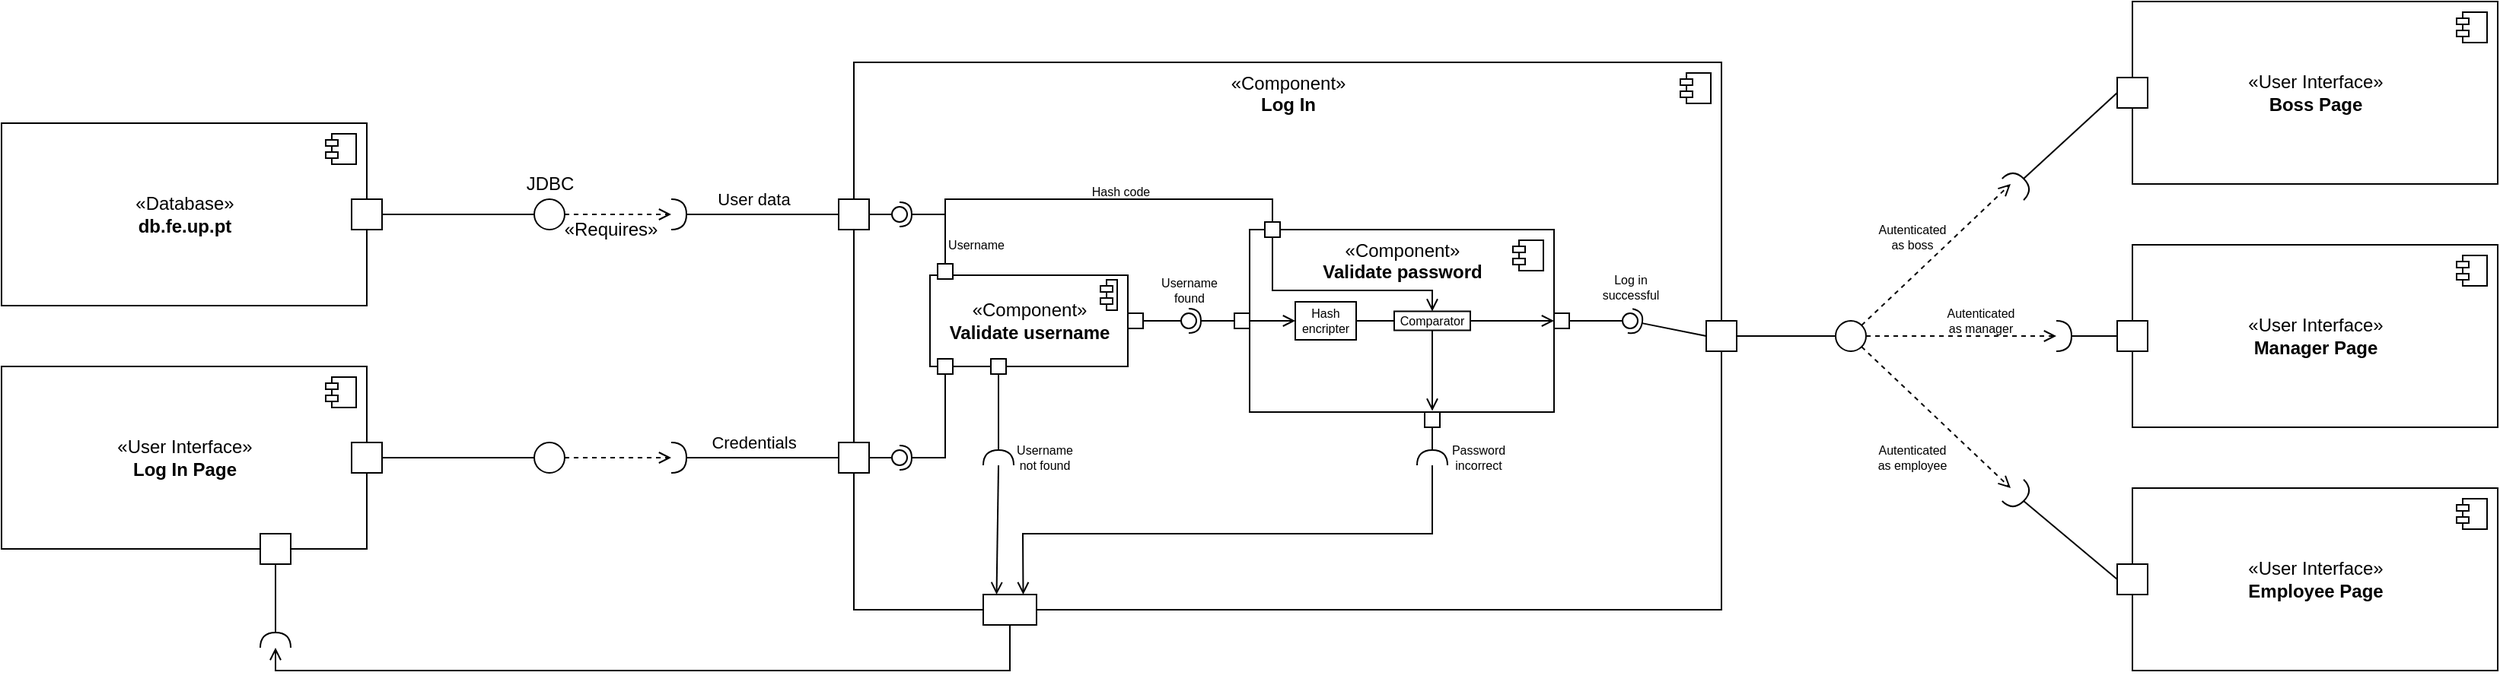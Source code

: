 <mxfile version="16.2.7" type="device"><diagram name="Page-1" id="5f0bae14-7c28-e335-631c-24af17079c00"><mxGraphModel dx="1822" dy="1105" grid="1" gridSize="10" guides="1" tooltips="1" connect="1" arrows="1" fold="1" page="0" pageScale="1" pageWidth="900" pageHeight="1600" background="none" math="0" shadow="0"><root><mxCell id="0"/><mxCell id="1" parent="0"/><mxCell id="k1ZrQLUx3sgfHlI_gzpr-6" value="«Component»&lt;br&gt;&lt;b&gt;Log In&lt;/b&gt;" style="html=1;dropTarget=0;verticalAlign=top;" parent="1" vertex="1"><mxGeometry x="440" y="-40" width="570" height="360" as="geometry"/></mxCell><mxCell id="k1ZrQLUx3sgfHlI_gzpr-7" value="" style="shape=module;jettyWidth=8;jettyHeight=4;" parent="k1ZrQLUx3sgfHlI_gzpr-6" vertex="1"><mxGeometry x="1" width="20" height="20" relative="1" as="geometry"><mxPoint x="-27" y="7" as="offset"/></mxGeometry></mxCell><mxCell id="k1ZrQLUx3sgfHlI_gzpr-9" value="" style="rounded=0;whiteSpace=wrap;html=1;" parent="1" vertex="1"><mxGeometry x="430" y="210" width="20" height="20" as="geometry"/></mxCell><mxCell id="k1ZrQLUx3sgfHlI_gzpr-10" value="" style="endArrow=none;html=1;rounded=0;entryX=0;entryY=0.5;entryDx=0;entryDy=0;exitX=1;exitY=0.5;exitDx=0;exitDy=0;exitPerimeter=0;" parent="1" source="k1ZrQLUx3sgfHlI_gzpr-14" target="k1ZrQLUx3sgfHlI_gzpr-9" edge="1"><mxGeometry width="50" height="50" relative="1" as="geometry"><mxPoint x="360" y="220" as="sourcePoint"/><mxPoint x="390" y="150" as="targetPoint"/></mxGeometry></mxCell><mxCell id="k1ZrQLUx3sgfHlI_gzpr-19" value="Credentials" style="edgeLabel;html=1;align=center;verticalAlign=middle;resizable=0;points=[];" parent="k1ZrQLUx3sgfHlI_gzpr-10" vertex="1" connectable="0"><mxGeometry x="-0.306" y="-1" relative="1" as="geometry"><mxPoint x="9" y="-11" as="offset"/></mxGeometry></mxCell><mxCell id="k1ZrQLUx3sgfHlI_gzpr-11" value="«User Interface»&lt;br&gt;&lt;b&gt;Log In Page&lt;/b&gt;" style="html=1;dropTarget=0;" parent="1" vertex="1"><mxGeometry x="-120" y="160" width="240" height="120" as="geometry"/></mxCell><mxCell id="k1ZrQLUx3sgfHlI_gzpr-12" value="" style="shape=module;jettyWidth=8;jettyHeight=4;" parent="k1ZrQLUx3sgfHlI_gzpr-11" vertex="1"><mxGeometry x="1" width="20" height="20" relative="1" as="geometry"><mxPoint x="-27" y="7" as="offset"/></mxGeometry></mxCell><mxCell id="k1ZrQLUx3sgfHlI_gzpr-14" value="" style="shape=requiredInterface;html=1;verticalLabelPosition=bottom;sketch=0;" parent="1" vertex="1"><mxGeometry x="320" y="210" width="10" height="20" as="geometry"/></mxCell><mxCell id="k1ZrQLUx3sgfHlI_gzpr-15" value="" style="rounded=0;whiteSpace=wrap;html=1;" parent="1" vertex="1"><mxGeometry x="110" y="210" width="20" height="20" as="geometry"/></mxCell><mxCell id="k1ZrQLUx3sgfHlI_gzpr-16" value="" style="endArrow=open;dashed=1;html=1;rounded=0;entryX=0;entryY=0.5;entryDx=0;entryDy=0;entryPerimeter=0;startArrow=none;startFill=0;endFill=0;exitX=1;exitY=0.5;exitDx=0;exitDy=0;" parent="1" source="k1ZrQLUx3sgfHlI_gzpr-20" target="k1ZrQLUx3sgfHlI_gzpr-14" edge="1"><mxGeometry width="50" height="50" relative="1" as="geometry"><mxPoint x="310" y="130" as="sourcePoint"/><mxPoint x="370" y="250" as="targetPoint"/></mxGeometry></mxCell><mxCell id="k1ZrQLUx3sgfHlI_gzpr-20" value="" style="ellipse;whiteSpace=wrap;html=1;rounded=0;shadow=0;comic=0;labelBackgroundColor=none;strokeWidth=1;fontFamily=Verdana;fontSize=12;align=center;" parent="1" vertex="1"><mxGeometry x="230" y="210" width="20" height="20" as="geometry"/></mxCell><mxCell id="k1ZrQLUx3sgfHlI_gzpr-21" style="edgeStyle=elbowEdgeStyle;rounded=0;html=1;labelBackgroundColor=none;startArrow=none;startFill=0;startSize=8;endArrow=none;endFill=0;endSize=16;fontFamily=Verdana;fontSize=12;entryX=1;entryY=0.5;entryDx=0;entryDy=0;" parent="1" source="k1ZrQLUx3sgfHlI_gzpr-20" target="k1ZrQLUx3sgfHlI_gzpr-15" edge="1"><mxGeometry relative="1" as="geometry"><mxPoint x="260" y="190" as="targetPoint"/></mxGeometry></mxCell><mxCell id="k1ZrQLUx3sgfHlI_gzpr-37" value="" style="rounded=0;whiteSpace=wrap;html=1;" parent="1" vertex="1"><mxGeometry x="430" y="50" width="20" height="20" as="geometry"/></mxCell><mxCell id="k1ZrQLUx3sgfHlI_gzpr-38" value="" style="shape=requiredInterface;html=1;verticalLabelPosition=bottom;sketch=0;" parent="1" vertex="1"><mxGeometry x="320" y="50" width="10" height="20" as="geometry"/></mxCell><mxCell id="k1ZrQLUx3sgfHlI_gzpr-39" value="" style="endArrow=none;html=1;rounded=0;entryX=0;entryY=0.5;entryDx=0;entryDy=0;exitX=1;exitY=0.5;exitDx=0;exitDy=0;exitPerimeter=0;" parent="1" source="k1ZrQLUx3sgfHlI_gzpr-38" target="k1ZrQLUx3sgfHlI_gzpr-37" edge="1"><mxGeometry width="50" height="50" relative="1" as="geometry"><mxPoint x="330" y="90.42" as="sourcePoint"/><mxPoint x="420" y="90" as="targetPoint"/></mxGeometry></mxCell><mxCell id="k1ZrQLUx3sgfHlI_gzpr-40" value="User data" style="edgeLabel;html=1;align=center;verticalAlign=middle;resizable=0;points=[];" parent="k1ZrQLUx3sgfHlI_gzpr-39" vertex="1" connectable="0"><mxGeometry x="-0.306" y="-1" relative="1" as="geometry"><mxPoint x="9" y="-11" as="offset"/></mxGeometry></mxCell><mxCell id="k1ZrQLUx3sgfHlI_gzpr-41" value="«Database»&lt;br&gt;&lt;b&gt;db.fe.up.pt&lt;/b&gt;" style="html=1;dropTarget=0;" parent="1" vertex="1"><mxGeometry x="-120" width="240" height="120" as="geometry"/></mxCell><mxCell id="k1ZrQLUx3sgfHlI_gzpr-42" value="" style="shape=module;jettyWidth=8;jettyHeight=4;" parent="k1ZrQLUx3sgfHlI_gzpr-41" vertex="1"><mxGeometry x="1" width="20" height="20" relative="1" as="geometry"><mxPoint x="-27" y="7" as="offset"/></mxGeometry></mxCell><mxCell id="k1ZrQLUx3sgfHlI_gzpr-43" value="" style="rounded=0;whiteSpace=wrap;html=1;" parent="1" vertex="1"><mxGeometry x="110" y="50" width="20" height="20" as="geometry"/></mxCell><mxCell id="k1ZrQLUx3sgfHlI_gzpr-44" value="" style="endArrow=open;dashed=1;html=1;rounded=0;entryX=0;entryY=0.5;entryDx=0;entryDy=0;entryPerimeter=0;startArrow=none;startFill=0;endFill=0;exitX=1;exitY=0.5;exitDx=0;exitDy=0;" parent="1" source="k1ZrQLUx3sgfHlI_gzpr-45" edge="1"><mxGeometry width="50" height="50" relative="1" as="geometry"><mxPoint x="310" y="-30" as="sourcePoint"/><mxPoint x="320" y="60" as="targetPoint"/></mxGeometry></mxCell><mxCell id="k1ZrQLUx3sgfHlI_gzpr-45" value="" style="ellipse;whiteSpace=wrap;html=1;rounded=0;shadow=0;comic=0;labelBackgroundColor=none;strokeWidth=1;fontFamily=Verdana;fontSize=12;align=center;" parent="1" vertex="1"><mxGeometry x="230" y="50" width="20" height="20" as="geometry"/></mxCell><mxCell id="k1ZrQLUx3sgfHlI_gzpr-46" style="edgeStyle=elbowEdgeStyle;rounded=0;html=1;labelBackgroundColor=none;startArrow=none;startFill=0;startSize=8;endArrow=none;endFill=0;endSize=16;fontFamily=Verdana;fontSize=12;entryX=1;entryY=0.5;entryDx=0;entryDy=0;" parent="1" source="k1ZrQLUx3sgfHlI_gzpr-45" target="k1ZrQLUx3sgfHlI_gzpr-43" edge="1"><mxGeometry relative="1" as="geometry"><mxPoint x="260" y="30" as="targetPoint"/></mxGeometry></mxCell><mxCell id="k1ZrQLUx3sgfHlI_gzpr-47" value="JDBC" style="text;html=1;align=center;verticalAlign=middle;resizable=0;points=[];autosize=1;strokeColor=none;fillColor=none;" parent="1" vertex="1"><mxGeometry x="215" y="30" width="50" height="20" as="geometry"/></mxCell><mxCell id="k1ZrQLUx3sgfHlI_gzpr-49" value="«Requires»" style="text;html=1;align=center;verticalAlign=middle;resizable=0;points=[];autosize=1;strokeColor=none;fillColor=none;" parent="1" vertex="1"><mxGeometry x="240" y="60" width="80" height="20" as="geometry"/></mxCell><mxCell id="k1ZrQLUx3sgfHlI_gzpr-58" value="«Component»&lt;br&gt;&lt;b&gt;Validate password&lt;/b&gt;" style="html=1;dropTarget=0;verticalAlign=top;" parent="1" vertex="1"><mxGeometry x="700" y="70" width="200" height="120" as="geometry"/></mxCell><mxCell id="k1ZrQLUx3sgfHlI_gzpr-59" value="" style="shape=module;jettyWidth=8;jettyHeight=4;verticalAlign=middle;" parent="k1ZrQLUx3sgfHlI_gzpr-58" vertex="1"><mxGeometry x="1" width="20" height="20" relative="1" as="geometry"><mxPoint x="-27" y="7" as="offset"/></mxGeometry></mxCell><mxCell id="k1ZrQLUx3sgfHlI_gzpr-60" value="«Component»&lt;br&gt;&lt;b&gt;Validate username&lt;/b&gt;" style="html=1;dropTarget=0;verticalAlign=middle;" parent="1" vertex="1"><mxGeometry x="490" y="100" width="130" height="60" as="geometry"/></mxCell><mxCell id="k1ZrQLUx3sgfHlI_gzpr-61" value="" style="shape=module;jettyWidth=8;jettyHeight=4;verticalAlign=middle;" parent="k1ZrQLUx3sgfHlI_gzpr-60" vertex="1"><mxGeometry x="1" width="11" height="20" relative="1" as="geometry"><mxPoint x="-18" y="3" as="offset"/></mxGeometry></mxCell><mxCell id="k1ZrQLUx3sgfHlI_gzpr-62" value="" style="rounded=0;whiteSpace=wrap;html=1;" parent="1" vertex="1"><mxGeometry x="495" y="92.5" width="10" height="10" as="geometry"/></mxCell><mxCell id="k1ZrQLUx3sgfHlI_gzpr-67" value="" style="rounded=0;orthogonalLoop=1;jettySize=auto;html=1;endArrow=none;endFill=0;sketch=0;sourcePerimeterSpacing=0;targetPerimeterSpacing=0;" parent="1" target="k1ZrQLUx3sgfHlI_gzpr-69" edge="1"><mxGeometry relative="1" as="geometry"><mxPoint x="450" y="60" as="sourcePoint"/></mxGeometry></mxCell><mxCell id="k1ZrQLUx3sgfHlI_gzpr-68" value="" style="rounded=0;orthogonalLoop=1;jettySize=auto;html=1;endArrow=halfCircle;endFill=0;entryX=0.5;entryY=0.5;endSize=6;strokeWidth=1;sketch=0;exitX=0.5;exitY=0;exitDx=0;exitDy=0;" parent="1" source="k1ZrQLUx3sgfHlI_gzpr-62" target="k1ZrQLUx3sgfHlI_gzpr-69" edge="1"><mxGeometry relative="1" as="geometry"><mxPoint x="490" y="60" as="sourcePoint"/><Array as="points"><mxPoint x="500" y="60"/></Array></mxGeometry></mxCell><mxCell id="k1ZrQLUx3sgfHlI_gzpr-101" style="edgeStyle=orthogonalEdgeStyle;rounded=0;orthogonalLoop=1;jettySize=auto;html=1;entryX=0.5;entryY=0;entryDx=0;entryDy=0;fontSize=8;startArrow=none;startFill=0;endArrow=none;endFill=0;" parent="1" target="k1ZrQLUx3sgfHlI_gzpr-102" edge="1"><mxGeometry relative="1" as="geometry"><mxPoint x="500" y="60" as="sourcePoint"/><Array as="points"><mxPoint x="500" y="50"/><mxPoint x="715" y="50"/></Array></mxGeometry></mxCell><mxCell id="k1ZrQLUx3sgfHlI_gzpr-69" value="" style="ellipse;whiteSpace=wrap;html=1;align=center;aspect=fixed;resizable=0;points=[];outlineConnect=0;sketch=0;" parent="1" vertex="1"><mxGeometry x="465" y="55" width="10" height="10" as="geometry"/></mxCell><mxCell id="k1ZrQLUx3sgfHlI_gzpr-71" value="" style="rounded=0;orthogonalLoop=1;jettySize=auto;html=1;endArrow=none;endFill=0;sketch=0;sourcePerimeterSpacing=0;targetPerimeterSpacing=0;" parent="1" target="k1ZrQLUx3sgfHlI_gzpr-73" edge="1"><mxGeometry relative="1" as="geometry"><mxPoint x="450" y="220" as="sourcePoint"/></mxGeometry></mxCell><mxCell id="k1ZrQLUx3sgfHlI_gzpr-72" value="" style="rounded=0;orthogonalLoop=1;jettySize=auto;html=1;endArrow=halfCircle;endFill=0;entryX=0.5;entryY=0.5;endSize=6;strokeWidth=1;sketch=0;exitX=0.5;exitY=1;exitDx=0;exitDy=0;" parent="1" target="k1ZrQLUx3sgfHlI_gzpr-73" edge="1"><mxGeometry relative="1" as="geometry"><mxPoint x="500" y="165" as="sourcePoint"/><Array as="points"><mxPoint x="500" y="220"/></Array></mxGeometry></mxCell><mxCell id="k1ZrQLUx3sgfHlI_gzpr-73" value="" style="ellipse;whiteSpace=wrap;html=1;align=center;aspect=fixed;resizable=0;points=[];outlineConnect=0;sketch=0;" parent="1" vertex="1"><mxGeometry x="465" y="215" width="10" height="10" as="geometry"/></mxCell><mxCell id="k1ZrQLUx3sgfHlI_gzpr-75" value="" style="rounded=0;whiteSpace=wrap;html=1;" parent="1" vertex="1"><mxGeometry x="530" y="155" width="10" height="10" as="geometry"/></mxCell><mxCell id="k1ZrQLUx3sgfHlI_gzpr-81" value="" style="endArrow=none;html=1;rounded=0;entryX=0.5;entryY=1;entryDx=0;entryDy=0;exitX=1;exitY=0.5;exitDx=0;exitDy=0;exitPerimeter=0;" parent="1" source="k1ZrQLUx3sgfHlI_gzpr-82" target="k1ZrQLUx3sgfHlI_gzpr-75" edge="1"><mxGeometry width="50" height="50" relative="1" as="geometry"><mxPoint x="535" y="210" as="sourcePoint"/><mxPoint x="630" y="200" as="targetPoint"/></mxGeometry></mxCell><mxCell id="k1ZrQLUx3sgfHlI_gzpr-82" value="" style="shape=requiredInterface;html=1;verticalLabelPosition=bottom;sketch=0;verticalAlign=top;rotation=-90;" parent="1" vertex="1"><mxGeometry x="530" y="210" width="10" height="20" as="geometry"/></mxCell><mxCell id="k1ZrQLUx3sgfHlI_gzpr-83" value="" style="endArrow=none;html=1;rounded=0;entryX=0;entryY=0.5;entryDx=0;entryDy=0;entryPerimeter=0;exitX=0.25;exitY=0;exitDx=0;exitDy=0;endFill=0;startArrow=open;startFill=0;" parent="1" source="k1ZrQLUx3sgfHlI_gzpr-84" target="k1ZrQLUx3sgfHlI_gzpr-82" edge="1"><mxGeometry width="50" height="50" relative="1" as="geometry"><mxPoint x="620" y="310" as="sourcePoint"/><mxPoint x="670" y="260" as="targetPoint"/></mxGeometry></mxCell><mxCell id="k1ZrQLUx3sgfHlI_gzpr-93" style="edgeStyle=orthogonalEdgeStyle;rounded=0;orthogonalLoop=1;jettySize=auto;html=1;entryX=0;entryY=0.5;entryDx=0;entryDy=0;entryPerimeter=0;fontSize=8;startArrow=none;startFill=0;endArrow=open;endFill=0;exitX=0.5;exitY=1;exitDx=0;exitDy=0;" parent="1" source="k1ZrQLUx3sgfHlI_gzpr-84" target="k1ZrQLUx3sgfHlI_gzpr-89" edge="1"><mxGeometry relative="1" as="geometry"><Array as="points"><mxPoint x="543" y="360"/><mxPoint x="60" y="360"/></Array></mxGeometry></mxCell><mxCell id="k1ZrQLUx3sgfHlI_gzpr-84" value="" style="rounded=0;whiteSpace=wrap;html=1;" parent="1" vertex="1"><mxGeometry x="525" y="310" width="35" height="20" as="geometry"/></mxCell><mxCell id="k1ZrQLUx3sgfHlI_gzpr-85" value="Username &lt;br&gt;not found" style="text;html=1;align=center;verticalAlign=middle;resizable=0;points=[];autosize=1;strokeColor=none;fillColor=none;fontSize=8;" parent="1" vertex="1"><mxGeometry x="540" y="205" width="50" height="30" as="geometry"/></mxCell><mxCell id="k1ZrQLUx3sgfHlI_gzpr-86" value="" style="rounded=0;whiteSpace=wrap;html=1;" parent="1" vertex="1"><mxGeometry x="50" y="270" width="20" height="20" as="geometry"/></mxCell><mxCell id="k1ZrQLUx3sgfHlI_gzpr-89" value="" style="shape=requiredInterface;html=1;verticalLabelPosition=bottom;sketch=0;rotation=-90;" parent="1" vertex="1"><mxGeometry x="55" y="330" width="10" height="20" as="geometry"/></mxCell><mxCell id="k1ZrQLUx3sgfHlI_gzpr-91" value="" style="endArrow=none;html=1;rounded=0;entryX=0.5;entryY=1;entryDx=0;entryDy=0;exitX=1;exitY=0.5;exitDx=0;exitDy=0;exitPerimeter=0;" parent="1" source="k1ZrQLUx3sgfHlI_gzpr-89" target="k1ZrQLUx3sgfHlI_gzpr-86" edge="1"><mxGeometry width="50" height="50" relative="1" as="geometry"><mxPoint x="60" y="320" as="sourcePoint"/><mxPoint x="160" y="320" as="targetPoint"/></mxGeometry></mxCell><mxCell id="k1ZrQLUx3sgfHlI_gzpr-94" value="" style="rounded=0;whiteSpace=wrap;html=1;" parent="1" vertex="1"><mxGeometry x="495" y="155" width="10" height="10" as="geometry"/></mxCell><mxCell id="k1ZrQLUx3sgfHlI_gzpr-95" value="" style="rounded=0;whiteSpace=wrap;html=1;" parent="1" vertex="1"><mxGeometry x="620" y="125" width="10" height="10" as="geometry"/></mxCell><mxCell id="k1ZrQLUx3sgfHlI_gzpr-96" value="" style="rounded=0;whiteSpace=wrap;html=1;" parent="1" vertex="1"><mxGeometry x="690" y="125" width="10" height="10" as="geometry"/></mxCell><mxCell id="k1ZrQLUx3sgfHlI_gzpr-97" value="" style="rounded=0;orthogonalLoop=1;jettySize=auto;html=1;endArrow=none;endFill=0;sketch=0;sourcePerimeterSpacing=0;targetPerimeterSpacing=0;fontSize=8;exitX=1;exitY=0.5;exitDx=0;exitDy=0;" parent="1" source="k1ZrQLUx3sgfHlI_gzpr-95" target="k1ZrQLUx3sgfHlI_gzpr-99" edge="1"><mxGeometry relative="1" as="geometry"><mxPoint x="640" y="130" as="sourcePoint"/></mxGeometry></mxCell><mxCell id="k1ZrQLUx3sgfHlI_gzpr-98" value="" style="rounded=0;orthogonalLoop=1;jettySize=auto;html=1;endArrow=halfCircle;endFill=0;entryX=0.5;entryY=0.5;endSize=6;strokeWidth=1;sketch=0;fontSize=8;exitX=0;exitY=0.5;exitDx=0;exitDy=0;" parent="1" source="k1ZrQLUx3sgfHlI_gzpr-96" target="k1ZrQLUx3sgfHlI_gzpr-99" edge="1"><mxGeometry relative="1" as="geometry"><mxPoint x="680" y="130" as="sourcePoint"/></mxGeometry></mxCell><mxCell id="k1ZrQLUx3sgfHlI_gzpr-99" value="" style="ellipse;whiteSpace=wrap;html=1;align=center;aspect=fixed;resizable=0;points=[];outlineConnect=0;sketch=0;fontSize=8;" parent="1" vertex="1"><mxGeometry x="655" y="125" width="10" height="10" as="geometry"/></mxCell><mxCell id="k1ZrQLUx3sgfHlI_gzpr-100" value="Hash encripter" style="rounded=0;whiteSpace=wrap;html=1;fontSize=8;verticalAlign=middle;" parent="1" vertex="1"><mxGeometry x="730" y="117.5" width="40" height="25" as="geometry"/></mxCell><mxCell id="k1ZrQLUx3sgfHlI_gzpr-102" value="" style="rounded=0;whiteSpace=wrap;html=1;" parent="1" vertex="1"><mxGeometry x="710" y="65" width="10" height="10" as="geometry"/></mxCell><mxCell id="k1ZrQLUx3sgfHlI_gzpr-103" value="Hash code" style="text;html=1;align=center;verticalAlign=middle;resizable=0;points=[];autosize=1;strokeColor=none;fillColor=none;fontSize=8;" parent="1" vertex="1"><mxGeometry x="590" y="35" width="50" height="20" as="geometry"/></mxCell><mxCell id="k1ZrQLUx3sgfHlI_gzpr-104" value="Username" style="text;html=1;align=center;verticalAlign=middle;resizable=0;points=[];autosize=1;strokeColor=none;fillColor=none;fontSize=8;" parent="1" vertex="1"><mxGeometry x="495" y="70" width="50" height="20" as="geometry"/></mxCell><mxCell id="k1ZrQLUx3sgfHlI_gzpr-105" value="Username&lt;br&gt;found" style="text;html=1;align=center;verticalAlign=middle;resizable=0;points=[];autosize=1;strokeColor=none;fillColor=none;fontSize=8;" parent="1" vertex="1"><mxGeometry x="635" y="95" width="50" height="30" as="geometry"/></mxCell><mxCell id="k1ZrQLUx3sgfHlI_gzpr-106" value="" style="endArrow=open;html=1;rounded=0;fontSize=8;entryX=0;entryY=0.5;entryDx=0;entryDy=0;exitX=0;exitY=0.5;exitDx=0;exitDy=0;endFill=0;" parent="1" source="k1ZrQLUx3sgfHlI_gzpr-58" target="k1ZrQLUx3sgfHlI_gzpr-100" edge="1"><mxGeometry width="50" height="50" relative="1" as="geometry"><mxPoint x="680" y="190" as="sourcePoint"/><mxPoint x="730" y="140" as="targetPoint"/><Array as="points"><mxPoint x="710" y="130"/></Array></mxGeometry></mxCell><mxCell id="k1ZrQLUx3sgfHlI_gzpr-107" value="" style="endArrow=none;html=1;rounded=0;fontSize=8;entryX=0.5;entryY=1;entryDx=0;entryDy=0;exitX=0.5;exitY=0;exitDx=0;exitDy=0;endFill=0;startArrow=open;startFill=0;" parent="1" source="k1ZrQLUx3sgfHlI_gzpr-108" target="k1ZrQLUx3sgfHlI_gzpr-102" edge="1"><mxGeometry width="50" height="50" relative="1" as="geometry"><mxPoint x="760" y="170" as="sourcePoint"/><mxPoint x="810" y="120" as="targetPoint"/><Array as="points"><mxPoint x="820" y="110"/><mxPoint x="715" y="110"/></Array></mxGeometry></mxCell><mxCell id="k1ZrQLUx3sgfHlI_gzpr-108" value="Comparator" style="rounded=0;whiteSpace=wrap;html=1;fontSize=8;verticalAlign=middle;" parent="1" vertex="1"><mxGeometry x="795" y="123.75" width="50" height="12.5" as="geometry"/></mxCell><mxCell id="k1ZrQLUx3sgfHlI_gzpr-109" value="" style="endArrow=none;html=1;rounded=0;fontSize=8;entryX=0;entryY=0.5;entryDx=0;entryDy=0;exitX=1;exitY=0.5;exitDx=0;exitDy=0;endFill=0;" parent="1" source="k1ZrQLUx3sgfHlI_gzpr-100" target="k1ZrQLUx3sgfHlI_gzpr-108" edge="1"><mxGeometry width="50" height="50" relative="1" as="geometry"><mxPoint x="760" y="160" as="sourcePoint"/><mxPoint x="810" y="110" as="targetPoint"/></mxGeometry></mxCell><mxCell id="k1ZrQLUx3sgfHlI_gzpr-110" value="" style="rounded=0;whiteSpace=wrap;html=1;" parent="1" vertex="1"><mxGeometry x="815" y="190" width="10" height="10" as="geometry"/></mxCell><mxCell id="k1ZrQLUx3sgfHlI_gzpr-111" value="" style="rounded=0;whiteSpace=wrap;html=1;" parent="1" vertex="1"><mxGeometry x="900" y="125" width="10" height="10" as="geometry"/></mxCell><mxCell id="k1ZrQLUx3sgfHlI_gzpr-114" value="" style="endArrow=open;html=1;rounded=0;fontSize=8;entryX=0.6;entryY=0.994;entryDx=0;entryDy=0;entryPerimeter=0;exitX=0.5;exitY=1;exitDx=0;exitDy=0;endFill=0;" parent="1" source="k1ZrQLUx3sgfHlI_gzpr-108" target="k1ZrQLUx3sgfHlI_gzpr-58" edge="1"><mxGeometry width="50" height="50" relative="1" as="geometry"><mxPoint x="750" y="210" as="sourcePoint"/><mxPoint x="800" y="160" as="targetPoint"/></mxGeometry></mxCell><mxCell id="k1ZrQLUx3sgfHlI_gzpr-115" value="" style="endArrow=open;html=1;rounded=0;fontSize=8;entryX=1;entryY=0.5;entryDx=0;entryDy=0;exitX=1;exitY=0.5;exitDx=0;exitDy=0;endFill=0;" parent="1" source="k1ZrQLUx3sgfHlI_gzpr-108" target="k1ZrQLUx3sgfHlI_gzpr-58" edge="1"><mxGeometry width="50" height="50" relative="1" as="geometry"><mxPoint x="820" y="180" as="sourcePoint"/><mxPoint x="870" y="130" as="targetPoint"/></mxGeometry></mxCell><mxCell id="k1ZrQLUx3sgfHlI_gzpr-117" value="" style="shape=requiredInterface;html=1;verticalLabelPosition=bottom;sketch=0;verticalAlign=top;rotation=-90;" parent="1" vertex="1"><mxGeometry x="815" y="210" width="10" height="20" as="geometry"/></mxCell><mxCell id="k1ZrQLUx3sgfHlI_gzpr-118" value="" style="endArrow=none;html=1;rounded=0;entryX=0;entryY=0.5;entryDx=0;entryDy=0;entryPerimeter=0;exitX=0.75;exitY=0;exitDx=0;exitDy=0;endFill=0;startArrow=open;startFill=0;" parent="1" source="k1ZrQLUx3sgfHlI_gzpr-84" target="k1ZrQLUx3sgfHlI_gzpr-117" edge="1"><mxGeometry width="50" height="50" relative="1" as="geometry"><mxPoint x="820" y="420" as="sourcePoint"/><mxPoint x="955" y="260" as="targetPoint"/><Array as="points"><mxPoint x="551" y="270"/><mxPoint x="820" y="270"/></Array></mxGeometry></mxCell><mxCell id="k1ZrQLUx3sgfHlI_gzpr-119" value="Password&lt;br&gt;incorrect" style="text;html=1;align=center;verticalAlign=middle;resizable=0;points=[];autosize=1;strokeColor=none;fillColor=none;fontSize=8;" parent="1" vertex="1"><mxGeometry x="825" y="205" width="50" height="30" as="geometry"/></mxCell><mxCell id="k1ZrQLUx3sgfHlI_gzpr-120" value="" style="endArrow=none;html=1;rounded=0;fontSize=8;entryX=0.5;entryY=1;entryDx=0;entryDy=0;exitX=1;exitY=0.5;exitDx=0;exitDy=0;exitPerimeter=0;" parent="1" source="k1ZrQLUx3sgfHlI_gzpr-117" target="k1ZrQLUx3sgfHlI_gzpr-110" edge="1"><mxGeometry width="50" height="50" relative="1" as="geometry"><mxPoint x="660" y="320" as="sourcePoint"/><mxPoint x="710" y="270" as="targetPoint"/></mxGeometry></mxCell><mxCell id="k1ZrQLUx3sgfHlI_gzpr-121" value="" style="rounded=0;whiteSpace=wrap;html=1;" parent="1" vertex="1"><mxGeometry x="1000" y="130" width="20" height="20" as="geometry"/></mxCell><mxCell id="k1ZrQLUx3sgfHlI_gzpr-122" value="" style="rounded=0;orthogonalLoop=1;jettySize=auto;html=1;endArrow=none;endFill=0;sketch=0;sourcePerimeterSpacing=0;targetPerimeterSpacing=0;fontSize=8;exitX=1;exitY=0.5;exitDx=0;exitDy=0;" parent="1" source="k1ZrQLUx3sgfHlI_gzpr-111" target="k1ZrQLUx3sgfHlI_gzpr-124" edge="1"><mxGeometry relative="1" as="geometry"><mxPoint x="930" y="130" as="sourcePoint"/><Array as="points"><mxPoint x="940" y="130"/></Array></mxGeometry></mxCell><mxCell id="k1ZrQLUx3sgfHlI_gzpr-123" value="" style="rounded=0;orthogonalLoop=1;jettySize=auto;html=1;endArrow=halfCircle;endFill=0;entryX=0.5;entryY=0.5;endSize=6;strokeWidth=1;sketch=0;fontSize=8;exitX=0;exitY=0.5;exitDx=0;exitDy=0;" parent="1" source="k1ZrQLUx3sgfHlI_gzpr-121" target="k1ZrQLUx3sgfHlI_gzpr-124" edge="1"><mxGeometry relative="1" as="geometry"><mxPoint x="970" y="130" as="sourcePoint"/></mxGeometry></mxCell><mxCell id="k1ZrQLUx3sgfHlI_gzpr-124" value="" style="ellipse;whiteSpace=wrap;html=1;align=center;aspect=fixed;resizable=0;points=[];outlineConnect=0;sketch=0;fontSize=8;" parent="1" vertex="1"><mxGeometry x="945" y="125" width="10" height="10" as="geometry"/></mxCell><mxCell id="k1ZrQLUx3sgfHlI_gzpr-125" value="Log in&lt;br&gt;successful" style="text;html=1;align=center;verticalAlign=middle;resizable=0;points=[];autosize=1;strokeColor=none;fillColor=none;fontSize=8;" parent="1" vertex="1"><mxGeometry x="925" y="92.5" width="50" height="30" as="geometry"/></mxCell><mxCell id="k1ZrQLUx3sgfHlI_gzpr-126" value="«User Interface»&lt;br&gt;&lt;b&gt;Manager Page&lt;/b&gt;" style="html=1;dropTarget=0;" parent="1" vertex="1"><mxGeometry x="1280" y="80" width="240" height="120" as="geometry"/></mxCell><mxCell id="k1ZrQLUx3sgfHlI_gzpr-127" value="" style="shape=module;jettyWidth=8;jettyHeight=4;" parent="k1ZrQLUx3sgfHlI_gzpr-126" vertex="1"><mxGeometry x="1" width="20" height="20" relative="1" as="geometry"><mxPoint x="-27" y="7" as="offset"/></mxGeometry></mxCell><mxCell id="k1ZrQLUx3sgfHlI_gzpr-128" value="«User Interface»&lt;br&gt;&lt;b&gt;Employee Page&lt;/b&gt;" style="html=1;dropTarget=0;" parent="1" vertex="1"><mxGeometry x="1280" y="240" width="240" height="120" as="geometry"/></mxCell><mxCell id="k1ZrQLUx3sgfHlI_gzpr-129" value="" style="shape=module;jettyWidth=8;jettyHeight=4;" parent="k1ZrQLUx3sgfHlI_gzpr-128" vertex="1"><mxGeometry x="1" width="20" height="20" relative="1" as="geometry"><mxPoint x="-27" y="7" as="offset"/></mxGeometry></mxCell><mxCell id="k1ZrQLUx3sgfHlI_gzpr-130" value="«User Interface»&lt;br&gt;&lt;b&gt;Boss Page&lt;/b&gt;" style="html=1;dropTarget=0;" parent="1" vertex="1"><mxGeometry x="1280" y="-80" width="240" height="120" as="geometry"/></mxCell><mxCell id="k1ZrQLUx3sgfHlI_gzpr-131" value="" style="shape=module;jettyWidth=8;jettyHeight=4;" parent="k1ZrQLUx3sgfHlI_gzpr-130" vertex="1"><mxGeometry x="1" width="20" height="20" relative="1" as="geometry"><mxPoint x="-27" y="7" as="offset"/></mxGeometry></mxCell><mxCell id="k1ZrQLUx3sgfHlI_gzpr-149" value="" style="edgeStyle=orthogonalEdgeStyle;rounded=0;orthogonalLoop=1;jettySize=auto;html=1;fontSize=8;startArrow=none;startFill=0;endArrow=none;endFill=0;" parent="1" source="k1ZrQLUx3sgfHlI_gzpr-136" target="k1ZrQLUx3sgfHlI_gzpr-148" edge="1"><mxGeometry relative="1" as="geometry"/></mxCell><mxCell id="k1ZrQLUx3sgfHlI_gzpr-136" value="" style="shape=requiredInterface;html=1;verticalLabelPosition=bottom;sketch=0;" parent="1" vertex="1"><mxGeometry x="1230" y="130" width="10" height="20" as="geometry"/></mxCell><mxCell id="k1ZrQLUx3sgfHlI_gzpr-138" value="" style="endArrow=open;dashed=1;html=1;rounded=0;entryX=0;entryY=0.5;entryDx=0;entryDy=0;entryPerimeter=0;startArrow=none;startFill=0;endFill=0;exitX=1;exitY=0.5;exitDx=0;exitDy=0;" parent="1" source="k1ZrQLUx3sgfHlI_gzpr-139" target="k1ZrQLUx3sgfHlI_gzpr-136" edge="1"><mxGeometry width="50" height="50" relative="1" as="geometry"><mxPoint x="1165" y="50" as="sourcePoint"/><mxPoint x="1175" y="140" as="targetPoint"/></mxGeometry></mxCell><mxCell id="k1ZrQLUx3sgfHlI_gzpr-139" value="" style="ellipse;whiteSpace=wrap;html=1;rounded=0;shadow=0;comic=0;labelBackgroundColor=none;strokeWidth=1;fontFamily=Verdana;fontSize=12;align=center;" parent="1" vertex="1"><mxGeometry x="1085" y="130" width="20" height="20" as="geometry"/></mxCell><mxCell id="k1ZrQLUx3sgfHlI_gzpr-142" value="" style="endArrow=none;html=1;rounded=0;fontSize=8;entryX=0;entryY=0.5;entryDx=0;entryDy=0;exitX=1;exitY=0.5;exitDx=0;exitDy=0;" parent="1" source="k1ZrQLUx3sgfHlI_gzpr-121" target="k1ZrQLUx3sgfHlI_gzpr-139" edge="1"><mxGeometry width="50" height="50" relative="1" as="geometry"><mxPoint x="1010" y="180" as="sourcePoint"/><mxPoint x="1060" y="130" as="targetPoint"/></mxGeometry></mxCell><mxCell id="k1ZrQLUx3sgfHlI_gzpr-145" value="Autenticated&lt;br&gt;as manager" style="text;html=1;align=center;verticalAlign=middle;resizable=0;points=[];autosize=1;strokeColor=none;fillColor=none;fontSize=8;" parent="1" vertex="1"><mxGeometry x="1150" y="115" width="60" height="30" as="geometry"/></mxCell><mxCell id="k1ZrQLUx3sgfHlI_gzpr-147" value="" style="rounded=0;whiteSpace=wrap;html=1;" parent="1" vertex="1"><mxGeometry x="1270" y="-30" width="20" height="20" as="geometry"/></mxCell><mxCell id="k1ZrQLUx3sgfHlI_gzpr-148" value="" style="rounded=0;whiteSpace=wrap;html=1;" parent="1" vertex="1"><mxGeometry x="1270" y="130" width="20" height="20" as="geometry"/></mxCell><mxCell id="k1ZrQLUx3sgfHlI_gzpr-150" value="" style="endArrow=open;dashed=1;html=1;rounded=0;startArrow=none;startFill=0;endFill=0;exitX=1;exitY=0;exitDx=0;exitDy=0;" parent="1" source="k1ZrQLUx3sgfHlI_gzpr-139" edge="1"><mxGeometry width="50" height="50" relative="1" as="geometry"><mxPoint x="1105" y="54.6" as="sourcePoint"/><mxPoint x="1200" y="40" as="targetPoint"/></mxGeometry></mxCell><mxCell id="k1ZrQLUx3sgfHlI_gzpr-151" value="" style="shape=requiredInterface;html=1;verticalLabelPosition=bottom;sketch=0;rotation=-45;" parent="1" vertex="1"><mxGeometry x="1200" y="30" width="10" height="20" as="geometry"/></mxCell><mxCell id="k1ZrQLUx3sgfHlI_gzpr-152" value="" style="endArrow=none;html=1;rounded=0;fontSize=8;entryX=0;entryY=0.5;entryDx=0;entryDy=0;exitX=1;exitY=0.5;exitDx=0;exitDy=0;exitPerimeter=0;" parent="1" source="k1ZrQLUx3sgfHlI_gzpr-151" target="k1ZrQLUx3sgfHlI_gzpr-147" edge="1"><mxGeometry width="50" height="50" relative="1" as="geometry"><mxPoint x="1200" y="30" as="sourcePoint"/><mxPoint x="1250" y="-20" as="targetPoint"/></mxGeometry></mxCell><mxCell id="k1ZrQLUx3sgfHlI_gzpr-153" value="Autenticated&lt;br&gt;as boss" style="text;html=1;align=center;verticalAlign=middle;resizable=0;points=[];autosize=1;strokeColor=none;fillColor=none;fontSize=8;" parent="1" vertex="1"><mxGeometry x="1105" y="60" width="60" height="30" as="geometry"/></mxCell><mxCell id="k1ZrQLUx3sgfHlI_gzpr-154" value="" style="endArrow=open;dashed=1;html=1;rounded=0;startArrow=none;startFill=0;endFill=0;exitX=1;exitY=1;exitDx=0;exitDy=0;" parent="1" source="k1ZrQLUx3sgfHlI_gzpr-139" edge="1"><mxGeometry width="50" height="50" relative="1" as="geometry"><mxPoint x="1130.001" y="282.929" as="sourcePoint"/><mxPoint x="1200" y="240" as="targetPoint"/></mxGeometry></mxCell><mxCell id="k1ZrQLUx3sgfHlI_gzpr-155" value="" style="rounded=0;whiteSpace=wrap;html=1;" parent="1" vertex="1"><mxGeometry x="1270" y="290" width="20" height="20" as="geometry"/></mxCell><mxCell id="k1ZrQLUx3sgfHlI_gzpr-156" value="" style="shape=requiredInterface;html=1;verticalLabelPosition=bottom;sketch=0;rotation=45;" parent="1" vertex="1"><mxGeometry x="1200" y="235" width="10" height="20" as="geometry"/></mxCell><mxCell id="k1ZrQLUx3sgfHlI_gzpr-158" value="" style="endArrow=none;html=1;rounded=0;fontSize=8;entryX=0;entryY=0.5;entryDx=0;entryDy=0;exitX=1;exitY=0.5;exitDx=0;exitDy=0;exitPerimeter=0;" parent="1" source="k1ZrQLUx3sgfHlI_gzpr-156" target="k1ZrQLUx3sgfHlI_gzpr-155" edge="1"><mxGeometry width="50" height="50" relative="1" as="geometry"><mxPoint x="1220" y="230" as="sourcePoint"/><mxPoint x="1270" y="180" as="targetPoint"/></mxGeometry></mxCell><mxCell id="k1ZrQLUx3sgfHlI_gzpr-159" value="Autenticated&lt;br&gt;as employee" style="text;html=1;align=center;verticalAlign=middle;resizable=0;points=[];autosize=1;strokeColor=none;fillColor=none;fontSize=8;" parent="1" vertex="1"><mxGeometry x="1105" y="205" width="60" height="30" as="geometry"/></mxCell></root></mxGraphModel></diagram></mxfile>